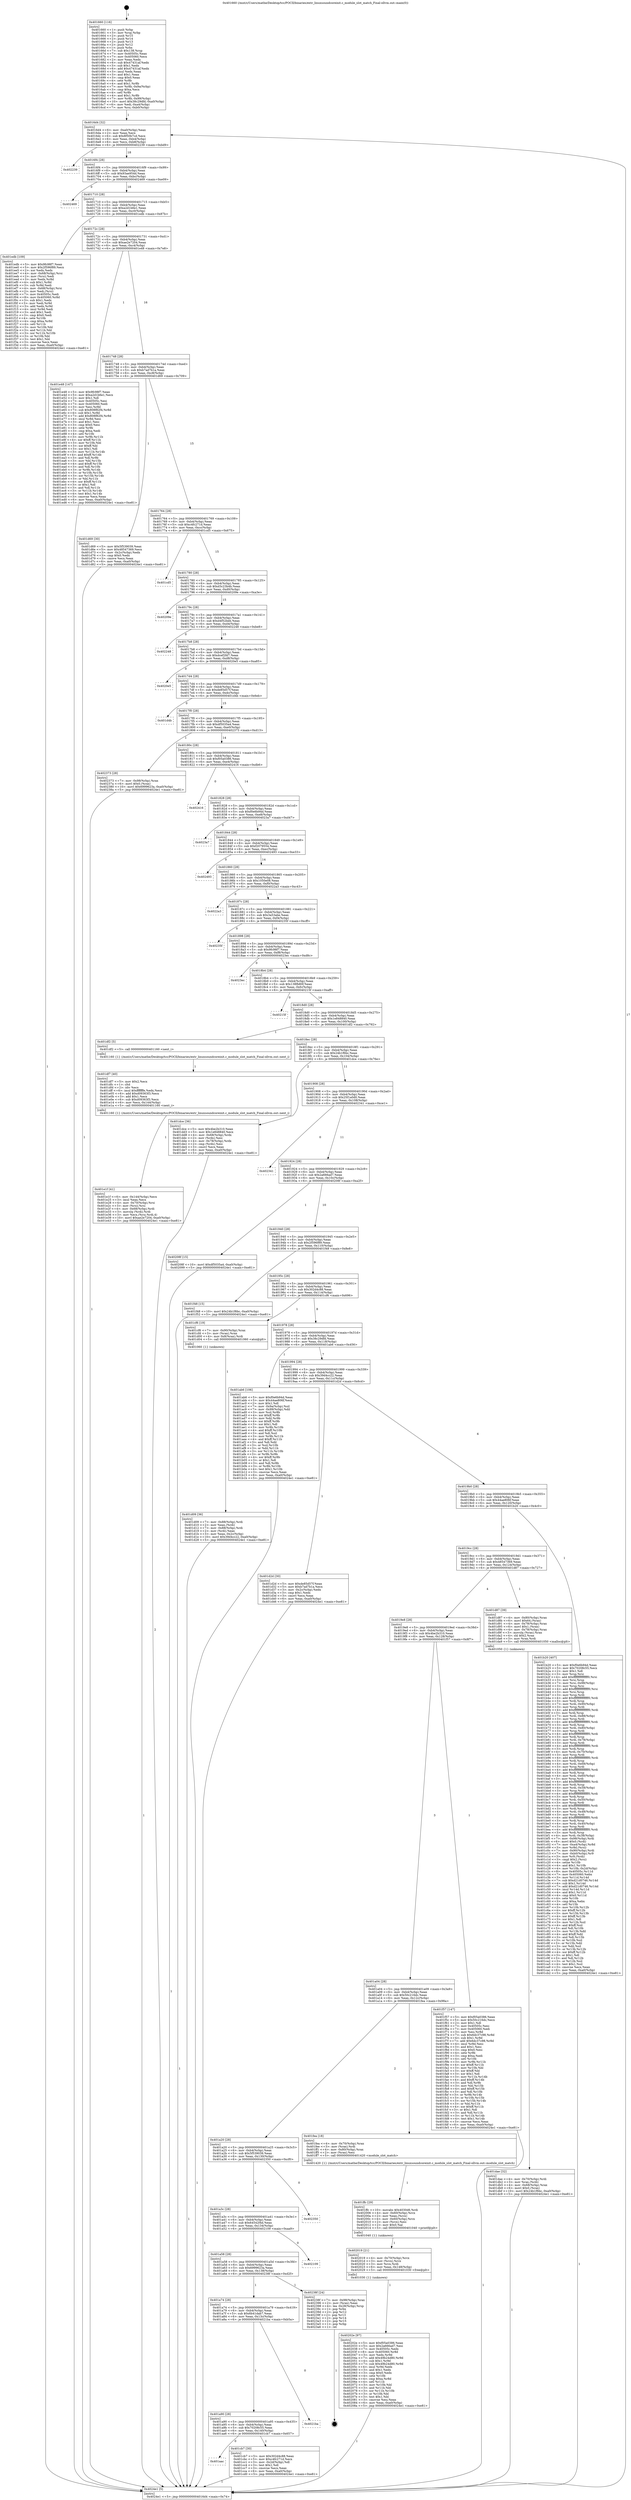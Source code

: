 digraph "0x401660" {
  label = "0x401660 (/mnt/c/Users/mathe/Desktop/tcc/POCII/binaries/extr_linuxsoundcoreinit.c_module_slot_match_Final-ollvm.out::main(0))"
  labelloc = "t"
  node[shape=record]

  Entry [label="",width=0.3,height=0.3,shape=circle,fillcolor=black,style=filled]
  "0x4016d4" [label="{
     0x4016d4 [32]\l
     | [instrs]\l
     &nbsp;&nbsp;0x4016d4 \<+6\>: mov -0xa0(%rbp),%eax\l
     &nbsp;&nbsp;0x4016da \<+2\>: mov %eax,%ecx\l
     &nbsp;&nbsp;0x4016dc \<+6\>: sub $0x8f50b7cd,%ecx\l
     &nbsp;&nbsp;0x4016e2 \<+6\>: mov %eax,-0xb4(%rbp)\l
     &nbsp;&nbsp;0x4016e8 \<+6\>: mov %ecx,-0xb8(%rbp)\l
     &nbsp;&nbsp;0x4016ee \<+6\>: je 0000000000402239 \<main+0xbd9\>\l
  }"]
  "0x402239" [label="{
     0x402239\l
  }", style=dashed]
  "0x4016f4" [label="{
     0x4016f4 [28]\l
     | [instrs]\l
     &nbsp;&nbsp;0x4016f4 \<+5\>: jmp 00000000004016f9 \<main+0x99\>\l
     &nbsp;&nbsp;0x4016f9 \<+6\>: mov -0xb4(%rbp),%eax\l
     &nbsp;&nbsp;0x4016ff \<+5\>: sub $0x93ae954d,%eax\l
     &nbsp;&nbsp;0x401704 \<+6\>: mov %eax,-0xbc(%rbp)\l
     &nbsp;&nbsp;0x40170a \<+6\>: je 0000000000402469 \<main+0xe09\>\l
  }"]
  Exit [label="",width=0.3,height=0.3,shape=circle,fillcolor=black,style=filled,peripheries=2]
  "0x402469" [label="{
     0x402469\l
  }", style=dashed]
  "0x401710" [label="{
     0x401710 [28]\l
     | [instrs]\l
     &nbsp;&nbsp;0x401710 \<+5\>: jmp 0000000000401715 \<main+0xb5\>\l
     &nbsp;&nbsp;0x401715 \<+6\>: mov -0xb4(%rbp),%eax\l
     &nbsp;&nbsp;0x40171b \<+5\>: sub $0xa2d1b6e1,%eax\l
     &nbsp;&nbsp;0x401720 \<+6\>: mov %eax,-0xc0(%rbp)\l
     &nbsp;&nbsp;0x401726 \<+6\>: je 0000000000401edb \<main+0x87b\>\l
  }"]
  "0x40202e" [label="{
     0x40202e [97]\l
     | [instrs]\l
     &nbsp;&nbsp;0x40202e \<+5\>: mov $0xf05a0386,%eax\l
     &nbsp;&nbsp;0x402033 \<+5\>: mov $0x2a666ad7,%esi\l
     &nbsp;&nbsp;0x402038 \<+7\>: mov 0x40505c,%edx\l
     &nbsp;&nbsp;0x40203f \<+8\>: mov 0x405060,%r8d\l
     &nbsp;&nbsp;0x402047 \<+3\>: mov %edx,%r9d\l
     &nbsp;&nbsp;0x40204a \<+7\>: add $0x49b24d80,%r9d\l
     &nbsp;&nbsp;0x402051 \<+4\>: sub $0x1,%r9d\l
     &nbsp;&nbsp;0x402055 \<+7\>: sub $0x49b24d80,%r9d\l
     &nbsp;&nbsp;0x40205c \<+4\>: imul %r9d,%edx\l
     &nbsp;&nbsp;0x402060 \<+3\>: and $0x1,%edx\l
     &nbsp;&nbsp;0x402063 \<+3\>: cmp $0x0,%edx\l
     &nbsp;&nbsp;0x402066 \<+4\>: sete %r10b\l
     &nbsp;&nbsp;0x40206a \<+4\>: cmp $0xa,%r8d\l
     &nbsp;&nbsp;0x40206e \<+4\>: setl %r11b\l
     &nbsp;&nbsp;0x402072 \<+3\>: mov %r10b,%bl\l
     &nbsp;&nbsp;0x402075 \<+3\>: and %r11b,%bl\l
     &nbsp;&nbsp;0x402078 \<+3\>: xor %r11b,%r10b\l
     &nbsp;&nbsp;0x40207b \<+3\>: or %r10b,%bl\l
     &nbsp;&nbsp;0x40207e \<+3\>: test $0x1,%bl\l
     &nbsp;&nbsp;0x402081 \<+3\>: cmovne %esi,%eax\l
     &nbsp;&nbsp;0x402084 \<+6\>: mov %eax,-0xa0(%rbp)\l
     &nbsp;&nbsp;0x40208a \<+5\>: jmp 00000000004024e1 \<main+0xe81\>\l
  }"]
  "0x401edb" [label="{
     0x401edb [109]\l
     | [instrs]\l
     &nbsp;&nbsp;0x401edb \<+5\>: mov $0x9fc98f7,%eax\l
     &nbsp;&nbsp;0x401ee0 \<+5\>: mov $0x2f596f89,%ecx\l
     &nbsp;&nbsp;0x401ee5 \<+2\>: xor %edx,%edx\l
     &nbsp;&nbsp;0x401ee7 \<+4\>: mov -0x68(%rbp),%rsi\l
     &nbsp;&nbsp;0x401eeb \<+2\>: mov (%rsi),%edi\l
     &nbsp;&nbsp;0x401eed \<+3\>: mov %edx,%r8d\l
     &nbsp;&nbsp;0x401ef0 \<+4\>: sub $0x1,%r8d\l
     &nbsp;&nbsp;0x401ef4 \<+3\>: sub %r8d,%edi\l
     &nbsp;&nbsp;0x401ef7 \<+4\>: mov -0x68(%rbp),%rsi\l
     &nbsp;&nbsp;0x401efb \<+2\>: mov %edi,(%rsi)\l
     &nbsp;&nbsp;0x401efd \<+7\>: mov 0x40505c,%edi\l
     &nbsp;&nbsp;0x401f04 \<+8\>: mov 0x405060,%r8d\l
     &nbsp;&nbsp;0x401f0c \<+3\>: sub $0x1,%edx\l
     &nbsp;&nbsp;0x401f0f \<+3\>: mov %edi,%r9d\l
     &nbsp;&nbsp;0x401f12 \<+3\>: add %edx,%r9d\l
     &nbsp;&nbsp;0x401f15 \<+4\>: imul %r9d,%edi\l
     &nbsp;&nbsp;0x401f19 \<+3\>: and $0x1,%edi\l
     &nbsp;&nbsp;0x401f1c \<+3\>: cmp $0x0,%edi\l
     &nbsp;&nbsp;0x401f1f \<+4\>: sete %r10b\l
     &nbsp;&nbsp;0x401f23 \<+4\>: cmp $0xa,%r8d\l
     &nbsp;&nbsp;0x401f27 \<+4\>: setl %r11b\l
     &nbsp;&nbsp;0x401f2b \<+3\>: mov %r10b,%bl\l
     &nbsp;&nbsp;0x401f2e \<+3\>: and %r11b,%bl\l
     &nbsp;&nbsp;0x401f31 \<+3\>: xor %r11b,%r10b\l
     &nbsp;&nbsp;0x401f34 \<+3\>: or %r10b,%bl\l
     &nbsp;&nbsp;0x401f37 \<+3\>: test $0x1,%bl\l
     &nbsp;&nbsp;0x401f3a \<+3\>: cmovne %ecx,%eax\l
     &nbsp;&nbsp;0x401f3d \<+6\>: mov %eax,-0xa0(%rbp)\l
     &nbsp;&nbsp;0x401f43 \<+5\>: jmp 00000000004024e1 \<main+0xe81\>\l
  }"]
  "0x40172c" [label="{
     0x40172c [28]\l
     | [instrs]\l
     &nbsp;&nbsp;0x40172c \<+5\>: jmp 0000000000401731 \<main+0xd1\>\l
     &nbsp;&nbsp;0x401731 \<+6\>: mov -0xb4(%rbp),%eax\l
     &nbsp;&nbsp;0x401737 \<+5\>: sub $0xae2e7204,%eax\l
     &nbsp;&nbsp;0x40173c \<+6\>: mov %eax,-0xc4(%rbp)\l
     &nbsp;&nbsp;0x401742 \<+6\>: je 0000000000401e48 \<main+0x7e8\>\l
  }"]
  "0x402019" [label="{
     0x402019 [21]\l
     | [instrs]\l
     &nbsp;&nbsp;0x402019 \<+4\>: mov -0x70(%rbp),%rcx\l
     &nbsp;&nbsp;0x40201d \<+3\>: mov (%rcx),%rcx\l
     &nbsp;&nbsp;0x402020 \<+3\>: mov %rcx,%rdi\l
     &nbsp;&nbsp;0x402023 \<+6\>: mov %eax,-0x148(%rbp)\l
     &nbsp;&nbsp;0x402029 \<+5\>: call 0000000000401030 \<free@plt\>\l
     | [calls]\l
     &nbsp;&nbsp;0x401030 \{1\} (unknown)\l
  }"]
  "0x401e48" [label="{
     0x401e48 [147]\l
     | [instrs]\l
     &nbsp;&nbsp;0x401e48 \<+5\>: mov $0x9fc98f7,%eax\l
     &nbsp;&nbsp;0x401e4d \<+5\>: mov $0xa2d1b6e1,%ecx\l
     &nbsp;&nbsp;0x401e52 \<+2\>: mov $0x1,%dl\l
     &nbsp;&nbsp;0x401e54 \<+7\>: mov 0x40505c,%esi\l
     &nbsp;&nbsp;0x401e5b \<+7\>: mov 0x405060,%edi\l
     &nbsp;&nbsp;0x401e62 \<+3\>: mov %esi,%r8d\l
     &nbsp;&nbsp;0x401e65 \<+7\>: sub $0x808f82f4,%r8d\l
     &nbsp;&nbsp;0x401e6c \<+4\>: sub $0x1,%r8d\l
     &nbsp;&nbsp;0x401e70 \<+7\>: add $0x808f82f4,%r8d\l
     &nbsp;&nbsp;0x401e77 \<+4\>: imul %r8d,%esi\l
     &nbsp;&nbsp;0x401e7b \<+3\>: and $0x1,%esi\l
     &nbsp;&nbsp;0x401e7e \<+3\>: cmp $0x0,%esi\l
     &nbsp;&nbsp;0x401e81 \<+4\>: sete %r9b\l
     &nbsp;&nbsp;0x401e85 \<+3\>: cmp $0xa,%edi\l
     &nbsp;&nbsp;0x401e88 \<+4\>: setl %r10b\l
     &nbsp;&nbsp;0x401e8c \<+3\>: mov %r9b,%r11b\l
     &nbsp;&nbsp;0x401e8f \<+4\>: xor $0xff,%r11b\l
     &nbsp;&nbsp;0x401e93 \<+3\>: mov %r10b,%bl\l
     &nbsp;&nbsp;0x401e96 \<+3\>: xor $0xff,%bl\l
     &nbsp;&nbsp;0x401e99 \<+3\>: xor $0x1,%dl\l
     &nbsp;&nbsp;0x401e9c \<+3\>: mov %r11b,%r14b\l
     &nbsp;&nbsp;0x401e9f \<+4\>: and $0xff,%r14b\l
     &nbsp;&nbsp;0x401ea3 \<+3\>: and %dl,%r9b\l
     &nbsp;&nbsp;0x401ea6 \<+3\>: mov %bl,%r15b\l
     &nbsp;&nbsp;0x401ea9 \<+4\>: and $0xff,%r15b\l
     &nbsp;&nbsp;0x401ead \<+3\>: and %dl,%r10b\l
     &nbsp;&nbsp;0x401eb0 \<+3\>: or %r9b,%r14b\l
     &nbsp;&nbsp;0x401eb3 \<+3\>: or %r10b,%r15b\l
     &nbsp;&nbsp;0x401eb6 \<+3\>: xor %r15b,%r14b\l
     &nbsp;&nbsp;0x401eb9 \<+3\>: or %bl,%r11b\l
     &nbsp;&nbsp;0x401ebc \<+4\>: xor $0xff,%r11b\l
     &nbsp;&nbsp;0x401ec0 \<+3\>: or $0x1,%dl\l
     &nbsp;&nbsp;0x401ec3 \<+3\>: and %dl,%r11b\l
     &nbsp;&nbsp;0x401ec6 \<+3\>: or %r11b,%r14b\l
     &nbsp;&nbsp;0x401ec9 \<+4\>: test $0x1,%r14b\l
     &nbsp;&nbsp;0x401ecd \<+3\>: cmovne %ecx,%eax\l
     &nbsp;&nbsp;0x401ed0 \<+6\>: mov %eax,-0xa0(%rbp)\l
     &nbsp;&nbsp;0x401ed6 \<+5\>: jmp 00000000004024e1 \<main+0xe81\>\l
  }"]
  "0x401748" [label="{
     0x401748 [28]\l
     | [instrs]\l
     &nbsp;&nbsp;0x401748 \<+5\>: jmp 000000000040174d \<main+0xed\>\l
     &nbsp;&nbsp;0x40174d \<+6\>: mov -0xb4(%rbp),%eax\l
     &nbsp;&nbsp;0x401753 \<+5\>: sub $0xb7ad7b1a,%eax\l
     &nbsp;&nbsp;0x401758 \<+6\>: mov %eax,-0xc8(%rbp)\l
     &nbsp;&nbsp;0x40175e \<+6\>: je 0000000000401d69 \<main+0x709\>\l
  }"]
  "0x401ffc" [label="{
     0x401ffc [29]\l
     | [instrs]\l
     &nbsp;&nbsp;0x401ffc \<+10\>: movabs $0x4030d6,%rdi\l
     &nbsp;&nbsp;0x402006 \<+4\>: mov -0x60(%rbp),%rcx\l
     &nbsp;&nbsp;0x40200a \<+2\>: mov %eax,(%rcx)\l
     &nbsp;&nbsp;0x40200c \<+4\>: mov -0x60(%rbp),%rcx\l
     &nbsp;&nbsp;0x402010 \<+2\>: mov (%rcx),%esi\l
     &nbsp;&nbsp;0x402012 \<+2\>: mov $0x0,%al\l
     &nbsp;&nbsp;0x402014 \<+5\>: call 0000000000401040 \<printf@plt\>\l
     | [calls]\l
     &nbsp;&nbsp;0x401040 \{1\} (unknown)\l
  }"]
  "0x401d69" [label="{
     0x401d69 [30]\l
     | [instrs]\l
     &nbsp;&nbsp;0x401d69 \<+5\>: mov $0x5f539039,%eax\l
     &nbsp;&nbsp;0x401d6e \<+5\>: mov $0x48547369,%ecx\l
     &nbsp;&nbsp;0x401d73 \<+3\>: mov -0x2c(%rbp),%edx\l
     &nbsp;&nbsp;0x401d76 \<+3\>: cmp $0x0,%edx\l
     &nbsp;&nbsp;0x401d79 \<+3\>: cmove %ecx,%eax\l
     &nbsp;&nbsp;0x401d7c \<+6\>: mov %eax,-0xa0(%rbp)\l
     &nbsp;&nbsp;0x401d82 \<+5\>: jmp 00000000004024e1 \<main+0xe81\>\l
  }"]
  "0x401764" [label="{
     0x401764 [28]\l
     | [instrs]\l
     &nbsp;&nbsp;0x401764 \<+5\>: jmp 0000000000401769 \<main+0x109\>\l
     &nbsp;&nbsp;0x401769 \<+6\>: mov -0xb4(%rbp),%eax\l
     &nbsp;&nbsp;0x40176f \<+5\>: sub $0xc4fc271d,%eax\l
     &nbsp;&nbsp;0x401774 \<+6\>: mov %eax,-0xcc(%rbp)\l
     &nbsp;&nbsp;0x40177a \<+6\>: je 0000000000401cd5 \<main+0x675\>\l
  }"]
  "0x401e1f" [label="{
     0x401e1f [41]\l
     | [instrs]\l
     &nbsp;&nbsp;0x401e1f \<+6\>: mov -0x144(%rbp),%ecx\l
     &nbsp;&nbsp;0x401e25 \<+3\>: imul %eax,%ecx\l
     &nbsp;&nbsp;0x401e28 \<+4\>: mov -0x70(%rbp),%rsi\l
     &nbsp;&nbsp;0x401e2c \<+3\>: mov (%rsi),%rsi\l
     &nbsp;&nbsp;0x401e2f \<+4\>: mov -0x68(%rbp),%rdi\l
     &nbsp;&nbsp;0x401e33 \<+3\>: movslq (%rdi),%rdi\l
     &nbsp;&nbsp;0x401e36 \<+3\>: mov %ecx,(%rsi,%rdi,4)\l
     &nbsp;&nbsp;0x401e39 \<+10\>: movl $0xae2e7204,-0xa0(%rbp)\l
     &nbsp;&nbsp;0x401e43 \<+5\>: jmp 00000000004024e1 \<main+0xe81\>\l
  }"]
  "0x401cd5" [label="{
     0x401cd5\l
  }", style=dashed]
  "0x401780" [label="{
     0x401780 [28]\l
     | [instrs]\l
     &nbsp;&nbsp;0x401780 \<+5\>: jmp 0000000000401785 \<main+0x125\>\l
     &nbsp;&nbsp;0x401785 \<+6\>: mov -0xb4(%rbp),%eax\l
     &nbsp;&nbsp;0x40178b \<+5\>: sub $0xd3c23b4b,%eax\l
     &nbsp;&nbsp;0x401790 \<+6\>: mov %eax,-0xd0(%rbp)\l
     &nbsp;&nbsp;0x401796 \<+6\>: je 000000000040209e \<main+0xa3e\>\l
  }"]
  "0x401df7" [label="{
     0x401df7 [40]\l
     | [instrs]\l
     &nbsp;&nbsp;0x401df7 \<+5\>: mov $0x2,%ecx\l
     &nbsp;&nbsp;0x401dfc \<+1\>: cltd\l
     &nbsp;&nbsp;0x401dfd \<+2\>: idiv %ecx\l
     &nbsp;&nbsp;0x401dff \<+6\>: imul $0xfffffffe,%edx,%ecx\l
     &nbsp;&nbsp;0x401e05 \<+6\>: add $0xd09363f3,%ecx\l
     &nbsp;&nbsp;0x401e0b \<+3\>: add $0x1,%ecx\l
     &nbsp;&nbsp;0x401e0e \<+6\>: sub $0xd09363f3,%ecx\l
     &nbsp;&nbsp;0x401e14 \<+6\>: mov %ecx,-0x144(%rbp)\l
     &nbsp;&nbsp;0x401e1a \<+5\>: call 0000000000401160 \<next_i\>\l
     | [calls]\l
     &nbsp;&nbsp;0x401160 \{1\} (/mnt/c/Users/mathe/Desktop/tcc/POCII/binaries/extr_linuxsoundcoreinit.c_module_slot_match_Final-ollvm.out::next_i)\l
  }"]
  "0x40209e" [label="{
     0x40209e\l
  }", style=dashed]
  "0x40179c" [label="{
     0x40179c [28]\l
     | [instrs]\l
     &nbsp;&nbsp;0x40179c \<+5\>: jmp 00000000004017a1 \<main+0x141\>\l
     &nbsp;&nbsp;0x4017a1 \<+6\>: mov -0xb4(%rbp),%eax\l
     &nbsp;&nbsp;0x4017a7 \<+5\>: sub $0xd4f52beb,%eax\l
     &nbsp;&nbsp;0x4017ac \<+6\>: mov %eax,-0xd4(%rbp)\l
     &nbsp;&nbsp;0x4017b2 \<+6\>: je 0000000000402248 \<main+0xbe8\>\l
  }"]
  "0x401dae" [label="{
     0x401dae [32]\l
     | [instrs]\l
     &nbsp;&nbsp;0x401dae \<+4\>: mov -0x70(%rbp),%rdi\l
     &nbsp;&nbsp;0x401db2 \<+3\>: mov %rax,(%rdi)\l
     &nbsp;&nbsp;0x401db5 \<+4\>: mov -0x68(%rbp),%rax\l
     &nbsp;&nbsp;0x401db9 \<+6\>: movl $0x0,(%rax)\l
     &nbsp;&nbsp;0x401dbf \<+10\>: movl $0x24b1f6bc,-0xa0(%rbp)\l
     &nbsp;&nbsp;0x401dc9 \<+5\>: jmp 00000000004024e1 \<main+0xe81\>\l
  }"]
  "0x402248" [label="{
     0x402248\l
  }", style=dashed]
  "0x4017b8" [label="{
     0x4017b8 [28]\l
     | [instrs]\l
     &nbsp;&nbsp;0x4017b8 \<+5\>: jmp 00000000004017bd \<main+0x15d\>\l
     &nbsp;&nbsp;0x4017bd \<+6\>: mov -0xb4(%rbp),%eax\l
     &nbsp;&nbsp;0x4017c3 \<+5\>: sub $0xdcef2fd7,%eax\l
     &nbsp;&nbsp;0x4017c8 \<+6\>: mov %eax,-0xd8(%rbp)\l
     &nbsp;&nbsp;0x4017ce \<+6\>: je 00000000004020e5 \<main+0xa85\>\l
  }"]
  "0x401d09" [label="{
     0x401d09 [36]\l
     | [instrs]\l
     &nbsp;&nbsp;0x401d09 \<+7\>: mov -0x88(%rbp),%rdi\l
     &nbsp;&nbsp;0x401d10 \<+2\>: mov %eax,(%rdi)\l
     &nbsp;&nbsp;0x401d12 \<+7\>: mov -0x88(%rbp),%rdi\l
     &nbsp;&nbsp;0x401d19 \<+2\>: mov (%rdi),%eax\l
     &nbsp;&nbsp;0x401d1b \<+3\>: mov %eax,-0x2c(%rbp)\l
     &nbsp;&nbsp;0x401d1e \<+10\>: movl $0x39d4cc22,-0xa0(%rbp)\l
     &nbsp;&nbsp;0x401d28 \<+5\>: jmp 00000000004024e1 \<main+0xe81\>\l
  }"]
  "0x4020e5" [label="{
     0x4020e5\l
  }", style=dashed]
  "0x4017d4" [label="{
     0x4017d4 [28]\l
     | [instrs]\l
     &nbsp;&nbsp;0x4017d4 \<+5\>: jmp 00000000004017d9 \<main+0x179\>\l
     &nbsp;&nbsp;0x4017d9 \<+6\>: mov -0xb4(%rbp),%eax\l
     &nbsp;&nbsp;0x4017df \<+5\>: sub $0xde85d57f,%eax\l
     &nbsp;&nbsp;0x4017e4 \<+6\>: mov %eax,-0xdc(%rbp)\l
     &nbsp;&nbsp;0x4017ea \<+6\>: je 0000000000401d4b \<main+0x6eb\>\l
  }"]
  "0x401aac" [label="{
     0x401aac\l
  }", style=dashed]
  "0x401d4b" [label="{
     0x401d4b\l
  }", style=dashed]
  "0x4017f0" [label="{
     0x4017f0 [28]\l
     | [instrs]\l
     &nbsp;&nbsp;0x4017f0 \<+5\>: jmp 00000000004017f5 \<main+0x195\>\l
     &nbsp;&nbsp;0x4017f5 \<+6\>: mov -0xb4(%rbp),%eax\l
     &nbsp;&nbsp;0x4017fb \<+5\>: sub $0xdf5035a4,%eax\l
     &nbsp;&nbsp;0x401800 \<+6\>: mov %eax,-0xe0(%rbp)\l
     &nbsp;&nbsp;0x401806 \<+6\>: je 0000000000402373 \<main+0xd13\>\l
  }"]
  "0x401cb7" [label="{
     0x401cb7 [30]\l
     | [instrs]\l
     &nbsp;&nbsp;0x401cb7 \<+5\>: mov $0x302d4c88,%eax\l
     &nbsp;&nbsp;0x401cbc \<+5\>: mov $0xc4fc271d,%ecx\l
     &nbsp;&nbsp;0x401cc1 \<+3\>: mov -0x2d(%rbp),%dl\l
     &nbsp;&nbsp;0x401cc4 \<+3\>: test $0x1,%dl\l
     &nbsp;&nbsp;0x401cc7 \<+3\>: cmovne %ecx,%eax\l
     &nbsp;&nbsp;0x401cca \<+6\>: mov %eax,-0xa0(%rbp)\l
     &nbsp;&nbsp;0x401cd0 \<+5\>: jmp 00000000004024e1 \<main+0xe81\>\l
  }"]
  "0x402373" [label="{
     0x402373 [28]\l
     | [instrs]\l
     &nbsp;&nbsp;0x402373 \<+7\>: mov -0x98(%rbp),%rax\l
     &nbsp;&nbsp;0x40237a \<+6\>: movl $0x0,(%rax)\l
     &nbsp;&nbsp;0x402380 \<+10\>: movl $0x6999623a,-0xa0(%rbp)\l
     &nbsp;&nbsp;0x40238a \<+5\>: jmp 00000000004024e1 \<main+0xe81\>\l
  }"]
  "0x40180c" [label="{
     0x40180c [28]\l
     | [instrs]\l
     &nbsp;&nbsp;0x40180c \<+5\>: jmp 0000000000401811 \<main+0x1b1\>\l
     &nbsp;&nbsp;0x401811 \<+6\>: mov -0xb4(%rbp),%eax\l
     &nbsp;&nbsp;0x401817 \<+5\>: sub $0xf05a0386,%eax\l
     &nbsp;&nbsp;0x40181c \<+6\>: mov %eax,-0xe4(%rbp)\l
     &nbsp;&nbsp;0x401822 \<+6\>: je 0000000000402416 \<main+0xdb6\>\l
  }"]
  "0x401a90" [label="{
     0x401a90 [28]\l
     | [instrs]\l
     &nbsp;&nbsp;0x401a90 \<+5\>: jmp 0000000000401a95 \<main+0x435\>\l
     &nbsp;&nbsp;0x401a95 \<+6\>: mov -0xb4(%rbp),%eax\l
     &nbsp;&nbsp;0x401a9b \<+5\>: sub $0x70208c55,%eax\l
     &nbsp;&nbsp;0x401aa0 \<+6\>: mov %eax,-0x140(%rbp)\l
     &nbsp;&nbsp;0x401aa6 \<+6\>: je 0000000000401cb7 \<main+0x657\>\l
  }"]
  "0x402416" [label="{
     0x402416\l
  }", style=dashed]
  "0x401828" [label="{
     0x401828 [28]\l
     | [instrs]\l
     &nbsp;&nbsp;0x401828 \<+5\>: jmp 000000000040182d \<main+0x1cd\>\l
     &nbsp;&nbsp;0x40182d \<+6\>: mov -0xb4(%rbp),%eax\l
     &nbsp;&nbsp;0x401833 \<+5\>: sub $0xf0e6b94d,%eax\l
     &nbsp;&nbsp;0x401838 \<+6\>: mov %eax,-0xe8(%rbp)\l
     &nbsp;&nbsp;0x40183e \<+6\>: je 00000000004023a7 \<main+0xd47\>\l
  }"]
  "0x4021ba" [label="{
     0x4021ba\l
  }", style=dashed]
  "0x4023a7" [label="{
     0x4023a7\l
  }", style=dashed]
  "0x401844" [label="{
     0x401844 [28]\l
     | [instrs]\l
     &nbsp;&nbsp;0x401844 \<+5\>: jmp 0000000000401849 \<main+0x1e9\>\l
     &nbsp;&nbsp;0x401849 \<+6\>: mov -0xb4(%rbp),%eax\l
     &nbsp;&nbsp;0x40184f \<+5\>: sub $0xf2079554,%eax\l
     &nbsp;&nbsp;0x401854 \<+6\>: mov %eax,-0xec(%rbp)\l
     &nbsp;&nbsp;0x40185a \<+6\>: je 0000000000402493 \<main+0xe33\>\l
  }"]
  "0x401a74" [label="{
     0x401a74 [28]\l
     | [instrs]\l
     &nbsp;&nbsp;0x401a74 \<+5\>: jmp 0000000000401a79 \<main+0x419\>\l
     &nbsp;&nbsp;0x401a79 \<+6\>: mov -0xb4(%rbp),%eax\l
     &nbsp;&nbsp;0x401a7f \<+5\>: sub $0x6b41dab7,%eax\l
     &nbsp;&nbsp;0x401a84 \<+6\>: mov %eax,-0x13c(%rbp)\l
     &nbsp;&nbsp;0x401a8a \<+6\>: je 00000000004021ba \<main+0xb5a\>\l
  }"]
  "0x402493" [label="{
     0x402493\l
  }", style=dashed]
  "0x401860" [label="{
     0x401860 [28]\l
     | [instrs]\l
     &nbsp;&nbsp;0x401860 \<+5\>: jmp 0000000000401865 \<main+0x205\>\l
     &nbsp;&nbsp;0x401865 \<+6\>: mov -0xb4(%rbp),%eax\l
     &nbsp;&nbsp;0x40186b \<+5\>: sub $0x1050e08,%eax\l
     &nbsp;&nbsp;0x401870 \<+6\>: mov %eax,-0xf0(%rbp)\l
     &nbsp;&nbsp;0x401876 \<+6\>: je 00000000004022a3 \<main+0xc43\>\l
  }"]
  "0x40238f" [label="{
     0x40238f [24]\l
     | [instrs]\l
     &nbsp;&nbsp;0x40238f \<+7\>: mov -0x98(%rbp),%rax\l
     &nbsp;&nbsp;0x402396 \<+2\>: mov (%rax),%eax\l
     &nbsp;&nbsp;0x402398 \<+4\>: lea -0x28(%rbp),%rsp\l
     &nbsp;&nbsp;0x40239c \<+1\>: pop %rbx\l
     &nbsp;&nbsp;0x40239d \<+2\>: pop %r12\l
     &nbsp;&nbsp;0x40239f \<+2\>: pop %r13\l
     &nbsp;&nbsp;0x4023a1 \<+2\>: pop %r14\l
     &nbsp;&nbsp;0x4023a3 \<+2\>: pop %r15\l
     &nbsp;&nbsp;0x4023a5 \<+1\>: pop %rbp\l
     &nbsp;&nbsp;0x4023a6 \<+1\>: ret\l
  }"]
  "0x4022a3" [label="{
     0x4022a3\l
  }", style=dashed]
  "0x40187c" [label="{
     0x40187c [28]\l
     | [instrs]\l
     &nbsp;&nbsp;0x40187c \<+5\>: jmp 0000000000401881 \<main+0x221\>\l
     &nbsp;&nbsp;0x401881 \<+6\>: mov -0xb4(%rbp),%eax\l
     &nbsp;&nbsp;0x401887 \<+5\>: sub $0x3a53abe,%eax\l
     &nbsp;&nbsp;0x40188c \<+6\>: mov %eax,-0xf4(%rbp)\l
     &nbsp;&nbsp;0x401892 \<+6\>: je 000000000040235f \<main+0xcff\>\l
  }"]
  "0x401a58" [label="{
     0x401a58 [28]\l
     | [instrs]\l
     &nbsp;&nbsp;0x401a58 \<+5\>: jmp 0000000000401a5d \<main+0x3fd\>\l
     &nbsp;&nbsp;0x401a5d \<+6\>: mov -0xb4(%rbp),%eax\l
     &nbsp;&nbsp;0x401a63 \<+5\>: sub $0x6999623a,%eax\l
     &nbsp;&nbsp;0x401a68 \<+6\>: mov %eax,-0x138(%rbp)\l
     &nbsp;&nbsp;0x401a6e \<+6\>: je 000000000040238f \<main+0xd2f\>\l
  }"]
  "0x40235f" [label="{
     0x40235f\l
  }", style=dashed]
  "0x401898" [label="{
     0x401898 [28]\l
     | [instrs]\l
     &nbsp;&nbsp;0x401898 \<+5\>: jmp 000000000040189d \<main+0x23d\>\l
     &nbsp;&nbsp;0x40189d \<+6\>: mov -0xb4(%rbp),%eax\l
     &nbsp;&nbsp;0x4018a3 \<+5\>: sub $0x9fc98f7,%eax\l
     &nbsp;&nbsp;0x4018a8 \<+6\>: mov %eax,-0xf8(%rbp)\l
     &nbsp;&nbsp;0x4018ae \<+6\>: je 00000000004023ec \<main+0xd8c\>\l
  }"]
  "0x402109" [label="{
     0x402109\l
  }", style=dashed]
  "0x4023ec" [label="{
     0x4023ec\l
  }", style=dashed]
  "0x4018b4" [label="{
     0x4018b4 [28]\l
     | [instrs]\l
     &nbsp;&nbsp;0x4018b4 \<+5\>: jmp 00000000004018b9 \<main+0x259\>\l
     &nbsp;&nbsp;0x4018b9 \<+6\>: mov -0xb4(%rbp),%eax\l
     &nbsp;&nbsp;0x4018bf \<+5\>: sub $0x138fb80f,%eax\l
     &nbsp;&nbsp;0x4018c4 \<+6\>: mov %eax,-0xfc(%rbp)\l
     &nbsp;&nbsp;0x4018ca \<+6\>: je 000000000040215f \<main+0xaff\>\l
  }"]
  "0x401a3c" [label="{
     0x401a3c [28]\l
     | [instrs]\l
     &nbsp;&nbsp;0x401a3c \<+5\>: jmp 0000000000401a41 \<main+0x3e1\>\l
     &nbsp;&nbsp;0x401a41 \<+6\>: mov -0xb4(%rbp),%eax\l
     &nbsp;&nbsp;0x401a47 \<+5\>: sub $0x64542f4d,%eax\l
     &nbsp;&nbsp;0x401a4c \<+6\>: mov %eax,-0x134(%rbp)\l
     &nbsp;&nbsp;0x401a52 \<+6\>: je 0000000000402109 \<main+0xaa9\>\l
  }"]
  "0x40215f" [label="{
     0x40215f\l
  }", style=dashed]
  "0x4018d0" [label="{
     0x4018d0 [28]\l
     | [instrs]\l
     &nbsp;&nbsp;0x4018d0 \<+5\>: jmp 00000000004018d5 \<main+0x275\>\l
     &nbsp;&nbsp;0x4018d5 \<+6\>: mov -0xb4(%rbp),%eax\l
     &nbsp;&nbsp;0x4018db \<+5\>: sub $0x1e848840,%eax\l
     &nbsp;&nbsp;0x4018e0 \<+6\>: mov %eax,-0x100(%rbp)\l
     &nbsp;&nbsp;0x4018e6 \<+6\>: je 0000000000401df2 \<main+0x792\>\l
  }"]
  "0x402350" [label="{
     0x402350\l
  }", style=dashed]
  "0x401df2" [label="{
     0x401df2 [5]\l
     | [instrs]\l
     &nbsp;&nbsp;0x401df2 \<+5\>: call 0000000000401160 \<next_i\>\l
     | [calls]\l
     &nbsp;&nbsp;0x401160 \{1\} (/mnt/c/Users/mathe/Desktop/tcc/POCII/binaries/extr_linuxsoundcoreinit.c_module_slot_match_Final-ollvm.out::next_i)\l
  }"]
  "0x4018ec" [label="{
     0x4018ec [28]\l
     | [instrs]\l
     &nbsp;&nbsp;0x4018ec \<+5\>: jmp 00000000004018f1 \<main+0x291\>\l
     &nbsp;&nbsp;0x4018f1 \<+6\>: mov -0xb4(%rbp),%eax\l
     &nbsp;&nbsp;0x4018f7 \<+5\>: sub $0x24b1f6bc,%eax\l
     &nbsp;&nbsp;0x4018fc \<+6\>: mov %eax,-0x104(%rbp)\l
     &nbsp;&nbsp;0x401902 \<+6\>: je 0000000000401dce \<main+0x76e\>\l
  }"]
  "0x401a20" [label="{
     0x401a20 [28]\l
     | [instrs]\l
     &nbsp;&nbsp;0x401a20 \<+5\>: jmp 0000000000401a25 \<main+0x3c5\>\l
     &nbsp;&nbsp;0x401a25 \<+6\>: mov -0xb4(%rbp),%eax\l
     &nbsp;&nbsp;0x401a2b \<+5\>: sub $0x5f539039,%eax\l
     &nbsp;&nbsp;0x401a30 \<+6\>: mov %eax,-0x130(%rbp)\l
     &nbsp;&nbsp;0x401a36 \<+6\>: je 0000000000402350 \<main+0xcf0\>\l
  }"]
  "0x401dce" [label="{
     0x401dce [36]\l
     | [instrs]\l
     &nbsp;&nbsp;0x401dce \<+5\>: mov $0x4be2b310,%eax\l
     &nbsp;&nbsp;0x401dd3 \<+5\>: mov $0x1e848840,%ecx\l
     &nbsp;&nbsp;0x401dd8 \<+4\>: mov -0x68(%rbp),%rdx\l
     &nbsp;&nbsp;0x401ddc \<+2\>: mov (%rdx),%esi\l
     &nbsp;&nbsp;0x401dde \<+4\>: mov -0x78(%rbp),%rdx\l
     &nbsp;&nbsp;0x401de2 \<+2\>: cmp (%rdx),%esi\l
     &nbsp;&nbsp;0x401de4 \<+3\>: cmovl %ecx,%eax\l
     &nbsp;&nbsp;0x401de7 \<+6\>: mov %eax,-0xa0(%rbp)\l
     &nbsp;&nbsp;0x401ded \<+5\>: jmp 00000000004024e1 \<main+0xe81\>\l
  }"]
  "0x401908" [label="{
     0x401908 [28]\l
     | [instrs]\l
     &nbsp;&nbsp;0x401908 \<+5\>: jmp 000000000040190d \<main+0x2ad\>\l
     &nbsp;&nbsp;0x40190d \<+6\>: mov -0xb4(%rbp),%eax\l
     &nbsp;&nbsp;0x401913 \<+5\>: sub $0x25f1a0d0,%eax\l
     &nbsp;&nbsp;0x401918 \<+6\>: mov %eax,-0x108(%rbp)\l
     &nbsp;&nbsp;0x40191e \<+6\>: je 0000000000402341 \<main+0xce1\>\l
  }"]
  "0x401fea" [label="{
     0x401fea [18]\l
     | [instrs]\l
     &nbsp;&nbsp;0x401fea \<+4\>: mov -0x70(%rbp),%rax\l
     &nbsp;&nbsp;0x401fee \<+3\>: mov (%rax),%rdi\l
     &nbsp;&nbsp;0x401ff1 \<+4\>: mov -0x80(%rbp),%rax\l
     &nbsp;&nbsp;0x401ff5 \<+2\>: mov (%rax),%esi\l
     &nbsp;&nbsp;0x401ff7 \<+5\>: call 0000000000401420 \<module_slot_match\>\l
     | [calls]\l
     &nbsp;&nbsp;0x401420 \{1\} (/mnt/c/Users/mathe/Desktop/tcc/POCII/binaries/extr_linuxsoundcoreinit.c_module_slot_match_Final-ollvm.out::module_slot_match)\l
  }"]
  "0x402341" [label="{
     0x402341\l
  }", style=dashed]
  "0x401924" [label="{
     0x401924 [28]\l
     | [instrs]\l
     &nbsp;&nbsp;0x401924 \<+5\>: jmp 0000000000401929 \<main+0x2c9\>\l
     &nbsp;&nbsp;0x401929 \<+6\>: mov -0xb4(%rbp),%eax\l
     &nbsp;&nbsp;0x40192f \<+5\>: sub $0x2a666ad7,%eax\l
     &nbsp;&nbsp;0x401934 \<+6\>: mov %eax,-0x10c(%rbp)\l
     &nbsp;&nbsp;0x40193a \<+6\>: je 000000000040208f \<main+0xa2f\>\l
  }"]
  "0x401a04" [label="{
     0x401a04 [28]\l
     | [instrs]\l
     &nbsp;&nbsp;0x401a04 \<+5\>: jmp 0000000000401a09 \<main+0x3a9\>\l
     &nbsp;&nbsp;0x401a09 \<+6\>: mov -0xb4(%rbp),%eax\l
     &nbsp;&nbsp;0x401a0f \<+5\>: sub $0x50c216dc,%eax\l
     &nbsp;&nbsp;0x401a14 \<+6\>: mov %eax,-0x12c(%rbp)\l
     &nbsp;&nbsp;0x401a1a \<+6\>: je 0000000000401fea \<main+0x98a\>\l
  }"]
  "0x40208f" [label="{
     0x40208f [15]\l
     | [instrs]\l
     &nbsp;&nbsp;0x40208f \<+10\>: movl $0xdf5035a4,-0xa0(%rbp)\l
     &nbsp;&nbsp;0x402099 \<+5\>: jmp 00000000004024e1 \<main+0xe81\>\l
  }"]
  "0x401940" [label="{
     0x401940 [28]\l
     | [instrs]\l
     &nbsp;&nbsp;0x401940 \<+5\>: jmp 0000000000401945 \<main+0x2e5\>\l
     &nbsp;&nbsp;0x401945 \<+6\>: mov -0xb4(%rbp),%eax\l
     &nbsp;&nbsp;0x40194b \<+5\>: sub $0x2f596f89,%eax\l
     &nbsp;&nbsp;0x401950 \<+6\>: mov %eax,-0x110(%rbp)\l
     &nbsp;&nbsp;0x401956 \<+6\>: je 0000000000401f48 \<main+0x8e8\>\l
  }"]
  "0x401f57" [label="{
     0x401f57 [147]\l
     | [instrs]\l
     &nbsp;&nbsp;0x401f57 \<+5\>: mov $0xf05a0386,%eax\l
     &nbsp;&nbsp;0x401f5c \<+5\>: mov $0x50c216dc,%ecx\l
     &nbsp;&nbsp;0x401f61 \<+2\>: mov $0x1,%dl\l
     &nbsp;&nbsp;0x401f63 \<+7\>: mov 0x40505c,%esi\l
     &nbsp;&nbsp;0x401f6a \<+7\>: mov 0x405060,%edi\l
     &nbsp;&nbsp;0x401f71 \<+3\>: mov %esi,%r8d\l
     &nbsp;&nbsp;0x401f74 \<+7\>: sub $0x6dc37c98,%r8d\l
     &nbsp;&nbsp;0x401f7b \<+4\>: sub $0x1,%r8d\l
     &nbsp;&nbsp;0x401f7f \<+7\>: add $0x6dc37c98,%r8d\l
     &nbsp;&nbsp;0x401f86 \<+4\>: imul %r8d,%esi\l
     &nbsp;&nbsp;0x401f8a \<+3\>: and $0x1,%esi\l
     &nbsp;&nbsp;0x401f8d \<+3\>: cmp $0x0,%esi\l
     &nbsp;&nbsp;0x401f90 \<+4\>: sete %r9b\l
     &nbsp;&nbsp;0x401f94 \<+3\>: cmp $0xa,%edi\l
     &nbsp;&nbsp;0x401f97 \<+4\>: setl %r10b\l
     &nbsp;&nbsp;0x401f9b \<+3\>: mov %r9b,%r11b\l
     &nbsp;&nbsp;0x401f9e \<+4\>: xor $0xff,%r11b\l
     &nbsp;&nbsp;0x401fa2 \<+3\>: mov %r10b,%bl\l
     &nbsp;&nbsp;0x401fa5 \<+3\>: xor $0xff,%bl\l
     &nbsp;&nbsp;0x401fa8 \<+3\>: xor $0x1,%dl\l
     &nbsp;&nbsp;0x401fab \<+3\>: mov %r11b,%r14b\l
     &nbsp;&nbsp;0x401fae \<+4\>: and $0xff,%r14b\l
     &nbsp;&nbsp;0x401fb2 \<+3\>: and %dl,%r9b\l
     &nbsp;&nbsp;0x401fb5 \<+3\>: mov %bl,%r15b\l
     &nbsp;&nbsp;0x401fb8 \<+4\>: and $0xff,%r15b\l
     &nbsp;&nbsp;0x401fbc \<+3\>: and %dl,%r10b\l
     &nbsp;&nbsp;0x401fbf \<+3\>: or %r9b,%r14b\l
     &nbsp;&nbsp;0x401fc2 \<+3\>: or %r10b,%r15b\l
     &nbsp;&nbsp;0x401fc5 \<+3\>: xor %r15b,%r14b\l
     &nbsp;&nbsp;0x401fc8 \<+3\>: or %bl,%r11b\l
     &nbsp;&nbsp;0x401fcb \<+4\>: xor $0xff,%r11b\l
     &nbsp;&nbsp;0x401fcf \<+3\>: or $0x1,%dl\l
     &nbsp;&nbsp;0x401fd2 \<+3\>: and %dl,%r11b\l
     &nbsp;&nbsp;0x401fd5 \<+3\>: or %r11b,%r14b\l
     &nbsp;&nbsp;0x401fd8 \<+4\>: test $0x1,%r14b\l
     &nbsp;&nbsp;0x401fdc \<+3\>: cmovne %ecx,%eax\l
     &nbsp;&nbsp;0x401fdf \<+6\>: mov %eax,-0xa0(%rbp)\l
     &nbsp;&nbsp;0x401fe5 \<+5\>: jmp 00000000004024e1 \<main+0xe81\>\l
  }"]
  "0x401f48" [label="{
     0x401f48 [15]\l
     | [instrs]\l
     &nbsp;&nbsp;0x401f48 \<+10\>: movl $0x24b1f6bc,-0xa0(%rbp)\l
     &nbsp;&nbsp;0x401f52 \<+5\>: jmp 00000000004024e1 \<main+0xe81\>\l
  }"]
  "0x40195c" [label="{
     0x40195c [28]\l
     | [instrs]\l
     &nbsp;&nbsp;0x40195c \<+5\>: jmp 0000000000401961 \<main+0x301\>\l
     &nbsp;&nbsp;0x401961 \<+6\>: mov -0xb4(%rbp),%eax\l
     &nbsp;&nbsp;0x401967 \<+5\>: sub $0x302d4c88,%eax\l
     &nbsp;&nbsp;0x40196c \<+6\>: mov %eax,-0x114(%rbp)\l
     &nbsp;&nbsp;0x401972 \<+6\>: je 0000000000401cf6 \<main+0x696\>\l
  }"]
  "0x4019e8" [label="{
     0x4019e8 [28]\l
     | [instrs]\l
     &nbsp;&nbsp;0x4019e8 \<+5\>: jmp 00000000004019ed \<main+0x38d\>\l
     &nbsp;&nbsp;0x4019ed \<+6\>: mov -0xb4(%rbp),%eax\l
     &nbsp;&nbsp;0x4019f3 \<+5\>: sub $0x4be2b310,%eax\l
     &nbsp;&nbsp;0x4019f8 \<+6\>: mov %eax,-0x128(%rbp)\l
     &nbsp;&nbsp;0x4019fe \<+6\>: je 0000000000401f57 \<main+0x8f7\>\l
  }"]
  "0x401cf6" [label="{
     0x401cf6 [19]\l
     | [instrs]\l
     &nbsp;&nbsp;0x401cf6 \<+7\>: mov -0x90(%rbp),%rax\l
     &nbsp;&nbsp;0x401cfd \<+3\>: mov (%rax),%rax\l
     &nbsp;&nbsp;0x401d00 \<+4\>: mov 0x8(%rax),%rdi\l
     &nbsp;&nbsp;0x401d04 \<+5\>: call 0000000000401060 \<atoi@plt\>\l
     | [calls]\l
     &nbsp;&nbsp;0x401060 \{1\} (unknown)\l
  }"]
  "0x401978" [label="{
     0x401978 [28]\l
     | [instrs]\l
     &nbsp;&nbsp;0x401978 \<+5\>: jmp 000000000040197d \<main+0x31d\>\l
     &nbsp;&nbsp;0x40197d \<+6\>: mov -0xb4(%rbp),%eax\l
     &nbsp;&nbsp;0x401983 \<+5\>: sub $0x38c29dfd,%eax\l
     &nbsp;&nbsp;0x401988 \<+6\>: mov %eax,-0x118(%rbp)\l
     &nbsp;&nbsp;0x40198e \<+6\>: je 0000000000401ab6 \<main+0x456\>\l
  }"]
  "0x401d87" [label="{
     0x401d87 [39]\l
     | [instrs]\l
     &nbsp;&nbsp;0x401d87 \<+4\>: mov -0x80(%rbp),%rax\l
     &nbsp;&nbsp;0x401d8b \<+6\>: movl $0x64,(%rax)\l
     &nbsp;&nbsp;0x401d91 \<+4\>: mov -0x78(%rbp),%rax\l
     &nbsp;&nbsp;0x401d95 \<+6\>: movl $0x1,(%rax)\l
     &nbsp;&nbsp;0x401d9b \<+4\>: mov -0x78(%rbp),%rax\l
     &nbsp;&nbsp;0x401d9f \<+3\>: movslq (%rax),%rax\l
     &nbsp;&nbsp;0x401da2 \<+4\>: shl $0x2,%rax\l
     &nbsp;&nbsp;0x401da6 \<+3\>: mov %rax,%rdi\l
     &nbsp;&nbsp;0x401da9 \<+5\>: call 0000000000401050 \<malloc@plt\>\l
     | [calls]\l
     &nbsp;&nbsp;0x401050 \{1\} (unknown)\l
  }"]
  "0x401ab6" [label="{
     0x401ab6 [106]\l
     | [instrs]\l
     &nbsp;&nbsp;0x401ab6 \<+5\>: mov $0xf0e6b94d,%eax\l
     &nbsp;&nbsp;0x401abb \<+5\>: mov $0x44ae806f,%ecx\l
     &nbsp;&nbsp;0x401ac0 \<+2\>: mov $0x1,%dl\l
     &nbsp;&nbsp;0x401ac2 \<+7\>: mov -0x9a(%rbp),%sil\l
     &nbsp;&nbsp;0x401ac9 \<+7\>: mov -0x99(%rbp),%dil\l
     &nbsp;&nbsp;0x401ad0 \<+3\>: mov %sil,%r8b\l
     &nbsp;&nbsp;0x401ad3 \<+4\>: xor $0xff,%r8b\l
     &nbsp;&nbsp;0x401ad7 \<+3\>: mov %dil,%r9b\l
     &nbsp;&nbsp;0x401ada \<+4\>: xor $0xff,%r9b\l
     &nbsp;&nbsp;0x401ade \<+3\>: xor $0x1,%dl\l
     &nbsp;&nbsp;0x401ae1 \<+3\>: mov %r8b,%r10b\l
     &nbsp;&nbsp;0x401ae4 \<+4\>: and $0xff,%r10b\l
     &nbsp;&nbsp;0x401ae8 \<+3\>: and %dl,%sil\l
     &nbsp;&nbsp;0x401aeb \<+3\>: mov %r9b,%r11b\l
     &nbsp;&nbsp;0x401aee \<+4\>: and $0xff,%r11b\l
     &nbsp;&nbsp;0x401af2 \<+3\>: and %dl,%dil\l
     &nbsp;&nbsp;0x401af5 \<+3\>: or %sil,%r10b\l
     &nbsp;&nbsp;0x401af8 \<+3\>: or %dil,%r11b\l
     &nbsp;&nbsp;0x401afb \<+3\>: xor %r11b,%r10b\l
     &nbsp;&nbsp;0x401afe \<+3\>: or %r9b,%r8b\l
     &nbsp;&nbsp;0x401b01 \<+4\>: xor $0xff,%r8b\l
     &nbsp;&nbsp;0x401b05 \<+3\>: or $0x1,%dl\l
     &nbsp;&nbsp;0x401b08 \<+3\>: and %dl,%r8b\l
     &nbsp;&nbsp;0x401b0b \<+3\>: or %r8b,%r10b\l
     &nbsp;&nbsp;0x401b0e \<+4\>: test $0x1,%r10b\l
     &nbsp;&nbsp;0x401b12 \<+3\>: cmovne %ecx,%eax\l
     &nbsp;&nbsp;0x401b15 \<+6\>: mov %eax,-0xa0(%rbp)\l
     &nbsp;&nbsp;0x401b1b \<+5\>: jmp 00000000004024e1 \<main+0xe81\>\l
  }"]
  "0x401994" [label="{
     0x401994 [28]\l
     | [instrs]\l
     &nbsp;&nbsp;0x401994 \<+5\>: jmp 0000000000401999 \<main+0x339\>\l
     &nbsp;&nbsp;0x401999 \<+6\>: mov -0xb4(%rbp),%eax\l
     &nbsp;&nbsp;0x40199f \<+5\>: sub $0x39d4cc22,%eax\l
     &nbsp;&nbsp;0x4019a4 \<+6\>: mov %eax,-0x11c(%rbp)\l
     &nbsp;&nbsp;0x4019aa \<+6\>: je 0000000000401d2d \<main+0x6cd\>\l
  }"]
  "0x4024e1" [label="{
     0x4024e1 [5]\l
     | [instrs]\l
     &nbsp;&nbsp;0x4024e1 \<+5\>: jmp 00000000004016d4 \<main+0x74\>\l
  }"]
  "0x401660" [label="{
     0x401660 [116]\l
     | [instrs]\l
     &nbsp;&nbsp;0x401660 \<+1\>: push %rbp\l
     &nbsp;&nbsp;0x401661 \<+3\>: mov %rsp,%rbp\l
     &nbsp;&nbsp;0x401664 \<+2\>: push %r15\l
     &nbsp;&nbsp;0x401666 \<+2\>: push %r14\l
     &nbsp;&nbsp;0x401668 \<+2\>: push %r13\l
     &nbsp;&nbsp;0x40166a \<+2\>: push %r12\l
     &nbsp;&nbsp;0x40166c \<+1\>: push %rbx\l
     &nbsp;&nbsp;0x40166d \<+7\>: sub $0x138,%rsp\l
     &nbsp;&nbsp;0x401674 \<+7\>: mov 0x40505c,%eax\l
     &nbsp;&nbsp;0x40167b \<+7\>: mov 0x405060,%ecx\l
     &nbsp;&nbsp;0x401682 \<+2\>: mov %eax,%edx\l
     &nbsp;&nbsp;0x401684 \<+6\>: sub $0x47431af,%edx\l
     &nbsp;&nbsp;0x40168a \<+3\>: sub $0x1,%edx\l
     &nbsp;&nbsp;0x40168d \<+6\>: add $0x47431af,%edx\l
     &nbsp;&nbsp;0x401693 \<+3\>: imul %edx,%eax\l
     &nbsp;&nbsp;0x401696 \<+3\>: and $0x1,%eax\l
     &nbsp;&nbsp;0x401699 \<+3\>: cmp $0x0,%eax\l
     &nbsp;&nbsp;0x40169c \<+4\>: sete %r8b\l
     &nbsp;&nbsp;0x4016a0 \<+4\>: and $0x1,%r8b\l
     &nbsp;&nbsp;0x4016a4 \<+7\>: mov %r8b,-0x9a(%rbp)\l
     &nbsp;&nbsp;0x4016ab \<+3\>: cmp $0xa,%ecx\l
     &nbsp;&nbsp;0x4016ae \<+4\>: setl %r8b\l
     &nbsp;&nbsp;0x4016b2 \<+4\>: and $0x1,%r8b\l
     &nbsp;&nbsp;0x4016b6 \<+7\>: mov %r8b,-0x99(%rbp)\l
     &nbsp;&nbsp;0x4016bd \<+10\>: movl $0x38c29dfd,-0xa0(%rbp)\l
     &nbsp;&nbsp;0x4016c7 \<+6\>: mov %edi,-0xa4(%rbp)\l
     &nbsp;&nbsp;0x4016cd \<+7\>: mov %rsi,-0xb0(%rbp)\l
  }"]
  "0x4019cc" [label="{
     0x4019cc [28]\l
     | [instrs]\l
     &nbsp;&nbsp;0x4019cc \<+5\>: jmp 00000000004019d1 \<main+0x371\>\l
     &nbsp;&nbsp;0x4019d1 \<+6\>: mov -0xb4(%rbp),%eax\l
     &nbsp;&nbsp;0x4019d7 \<+5\>: sub $0x48547369,%eax\l
     &nbsp;&nbsp;0x4019dc \<+6\>: mov %eax,-0x124(%rbp)\l
     &nbsp;&nbsp;0x4019e2 \<+6\>: je 0000000000401d87 \<main+0x727\>\l
  }"]
  "0x401d2d" [label="{
     0x401d2d [30]\l
     | [instrs]\l
     &nbsp;&nbsp;0x401d2d \<+5\>: mov $0xde85d57f,%eax\l
     &nbsp;&nbsp;0x401d32 \<+5\>: mov $0xb7ad7b1a,%ecx\l
     &nbsp;&nbsp;0x401d37 \<+3\>: mov -0x2c(%rbp),%edx\l
     &nbsp;&nbsp;0x401d3a \<+3\>: cmp $0x1,%edx\l
     &nbsp;&nbsp;0x401d3d \<+3\>: cmovl %ecx,%eax\l
     &nbsp;&nbsp;0x401d40 \<+6\>: mov %eax,-0xa0(%rbp)\l
     &nbsp;&nbsp;0x401d46 \<+5\>: jmp 00000000004024e1 \<main+0xe81\>\l
  }"]
  "0x4019b0" [label="{
     0x4019b0 [28]\l
     | [instrs]\l
     &nbsp;&nbsp;0x4019b0 \<+5\>: jmp 00000000004019b5 \<main+0x355\>\l
     &nbsp;&nbsp;0x4019b5 \<+6\>: mov -0xb4(%rbp),%eax\l
     &nbsp;&nbsp;0x4019bb \<+5\>: sub $0x44ae806f,%eax\l
     &nbsp;&nbsp;0x4019c0 \<+6\>: mov %eax,-0x120(%rbp)\l
     &nbsp;&nbsp;0x4019c6 \<+6\>: je 0000000000401b20 \<main+0x4c0\>\l
  }"]
  "0x401b20" [label="{
     0x401b20 [407]\l
     | [instrs]\l
     &nbsp;&nbsp;0x401b20 \<+5\>: mov $0xf0e6b94d,%eax\l
     &nbsp;&nbsp;0x401b25 \<+5\>: mov $0x70208c55,%ecx\l
     &nbsp;&nbsp;0x401b2a \<+2\>: mov $0x1,%dl\l
     &nbsp;&nbsp;0x401b2c \<+3\>: mov %rsp,%rsi\l
     &nbsp;&nbsp;0x401b2f \<+4\>: add $0xfffffffffffffff0,%rsi\l
     &nbsp;&nbsp;0x401b33 \<+3\>: mov %rsi,%rsp\l
     &nbsp;&nbsp;0x401b36 \<+7\>: mov %rsi,-0x98(%rbp)\l
     &nbsp;&nbsp;0x401b3d \<+3\>: mov %rsp,%rsi\l
     &nbsp;&nbsp;0x401b40 \<+4\>: add $0xfffffffffffffff0,%rsi\l
     &nbsp;&nbsp;0x401b44 \<+3\>: mov %rsi,%rsp\l
     &nbsp;&nbsp;0x401b47 \<+3\>: mov %rsp,%rdi\l
     &nbsp;&nbsp;0x401b4a \<+4\>: add $0xfffffffffffffff0,%rdi\l
     &nbsp;&nbsp;0x401b4e \<+3\>: mov %rdi,%rsp\l
     &nbsp;&nbsp;0x401b51 \<+7\>: mov %rdi,-0x90(%rbp)\l
     &nbsp;&nbsp;0x401b58 \<+3\>: mov %rsp,%rdi\l
     &nbsp;&nbsp;0x401b5b \<+4\>: add $0xfffffffffffffff0,%rdi\l
     &nbsp;&nbsp;0x401b5f \<+3\>: mov %rdi,%rsp\l
     &nbsp;&nbsp;0x401b62 \<+7\>: mov %rdi,-0x88(%rbp)\l
     &nbsp;&nbsp;0x401b69 \<+3\>: mov %rsp,%rdi\l
     &nbsp;&nbsp;0x401b6c \<+4\>: add $0xfffffffffffffff0,%rdi\l
     &nbsp;&nbsp;0x401b70 \<+3\>: mov %rdi,%rsp\l
     &nbsp;&nbsp;0x401b73 \<+4\>: mov %rdi,-0x80(%rbp)\l
     &nbsp;&nbsp;0x401b77 \<+3\>: mov %rsp,%rdi\l
     &nbsp;&nbsp;0x401b7a \<+4\>: add $0xfffffffffffffff0,%rdi\l
     &nbsp;&nbsp;0x401b7e \<+3\>: mov %rdi,%rsp\l
     &nbsp;&nbsp;0x401b81 \<+4\>: mov %rdi,-0x78(%rbp)\l
     &nbsp;&nbsp;0x401b85 \<+3\>: mov %rsp,%rdi\l
     &nbsp;&nbsp;0x401b88 \<+4\>: add $0xfffffffffffffff0,%rdi\l
     &nbsp;&nbsp;0x401b8c \<+3\>: mov %rdi,%rsp\l
     &nbsp;&nbsp;0x401b8f \<+4\>: mov %rdi,-0x70(%rbp)\l
     &nbsp;&nbsp;0x401b93 \<+3\>: mov %rsp,%rdi\l
     &nbsp;&nbsp;0x401b96 \<+4\>: add $0xfffffffffffffff0,%rdi\l
     &nbsp;&nbsp;0x401b9a \<+3\>: mov %rdi,%rsp\l
     &nbsp;&nbsp;0x401b9d \<+4\>: mov %rdi,-0x68(%rbp)\l
     &nbsp;&nbsp;0x401ba1 \<+3\>: mov %rsp,%rdi\l
     &nbsp;&nbsp;0x401ba4 \<+4\>: add $0xfffffffffffffff0,%rdi\l
     &nbsp;&nbsp;0x401ba8 \<+3\>: mov %rdi,%rsp\l
     &nbsp;&nbsp;0x401bab \<+4\>: mov %rdi,-0x60(%rbp)\l
     &nbsp;&nbsp;0x401baf \<+3\>: mov %rsp,%rdi\l
     &nbsp;&nbsp;0x401bb2 \<+4\>: add $0xfffffffffffffff0,%rdi\l
     &nbsp;&nbsp;0x401bb6 \<+3\>: mov %rdi,%rsp\l
     &nbsp;&nbsp;0x401bb9 \<+4\>: mov %rdi,-0x58(%rbp)\l
     &nbsp;&nbsp;0x401bbd \<+3\>: mov %rsp,%rdi\l
     &nbsp;&nbsp;0x401bc0 \<+4\>: add $0xfffffffffffffff0,%rdi\l
     &nbsp;&nbsp;0x401bc4 \<+3\>: mov %rdi,%rsp\l
     &nbsp;&nbsp;0x401bc7 \<+4\>: mov %rdi,-0x50(%rbp)\l
     &nbsp;&nbsp;0x401bcb \<+3\>: mov %rsp,%rdi\l
     &nbsp;&nbsp;0x401bce \<+4\>: add $0xfffffffffffffff0,%rdi\l
     &nbsp;&nbsp;0x401bd2 \<+3\>: mov %rdi,%rsp\l
     &nbsp;&nbsp;0x401bd5 \<+4\>: mov %rdi,-0x48(%rbp)\l
     &nbsp;&nbsp;0x401bd9 \<+3\>: mov %rsp,%rdi\l
     &nbsp;&nbsp;0x401bdc \<+4\>: add $0xfffffffffffffff0,%rdi\l
     &nbsp;&nbsp;0x401be0 \<+3\>: mov %rdi,%rsp\l
     &nbsp;&nbsp;0x401be3 \<+4\>: mov %rdi,-0x40(%rbp)\l
     &nbsp;&nbsp;0x401be7 \<+3\>: mov %rsp,%rdi\l
     &nbsp;&nbsp;0x401bea \<+4\>: add $0xfffffffffffffff0,%rdi\l
     &nbsp;&nbsp;0x401bee \<+3\>: mov %rdi,%rsp\l
     &nbsp;&nbsp;0x401bf1 \<+4\>: mov %rdi,-0x38(%rbp)\l
     &nbsp;&nbsp;0x401bf5 \<+7\>: mov -0x98(%rbp),%rdi\l
     &nbsp;&nbsp;0x401bfc \<+6\>: movl $0x0,(%rdi)\l
     &nbsp;&nbsp;0x401c02 \<+7\>: mov -0xa4(%rbp),%r8d\l
     &nbsp;&nbsp;0x401c09 \<+3\>: mov %r8d,(%rsi)\l
     &nbsp;&nbsp;0x401c0c \<+7\>: mov -0x90(%rbp),%rdi\l
     &nbsp;&nbsp;0x401c13 \<+7\>: mov -0xb0(%rbp),%r9\l
     &nbsp;&nbsp;0x401c1a \<+3\>: mov %r9,(%rdi)\l
     &nbsp;&nbsp;0x401c1d \<+3\>: cmpl $0x2,(%rsi)\l
     &nbsp;&nbsp;0x401c20 \<+4\>: setne %r10b\l
     &nbsp;&nbsp;0x401c24 \<+4\>: and $0x1,%r10b\l
     &nbsp;&nbsp;0x401c28 \<+4\>: mov %r10b,-0x2d(%rbp)\l
     &nbsp;&nbsp;0x401c2c \<+8\>: mov 0x40505c,%r11d\l
     &nbsp;&nbsp;0x401c34 \<+7\>: mov 0x405060,%ebx\l
     &nbsp;&nbsp;0x401c3b \<+3\>: mov %r11d,%r14d\l
     &nbsp;&nbsp;0x401c3e \<+7\>: sub $0xd21d0746,%r14d\l
     &nbsp;&nbsp;0x401c45 \<+4\>: sub $0x1,%r14d\l
     &nbsp;&nbsp;0x401c49 \<+7\>: add $0xd21d0746,%r14d\l
     &nbsp;&nbsp;0x401c50 \<+4\>: imul %r14d,%r11d\l
     &nbsp;&nbsp;0x401c54 \<+4\>: and $0x1,%r11d\l
     &nbsp;&nbsp;0x401c58 \<+4\>: cmp $0x0,%r11d\l
     &nbsp;&nbsp;0x401c5c \<+4\>: sete %r10b\l
     &nbsp;&nbsp;0x401c60 \<+3\>: cmp $0xa,%ebx\l
     &nbsp;&nbsp;0x401c63 \<+4\>: setl %r15b\l
     &nbsp;&nbsp;0x401c67 \<+3\>: mov %r10b,%r12b\l
     &nbsp;&nbsp;0x401c6a \<+4\>: xor $0xff,%r12b\l
     &nbsp;&nbsp;0x401c6e \<+3\>: mov %r15b,%r13b\l
     &nbsp;&nbsp;0x401c71 \<+4\>: xor $0xff,%r13b\l
     &nbsp;&nbsp;0x401c75 \<+3\>: xor $0x1,%dl\l
     &nbsp;&nbsp;0x401c78 \<+3\>: mov %r12b,%sil\l
     &nbsp;&nbsp;0x401c7b \<+4\>: and $0xff,%sil\l
     &nbsp;&nbsp;0x401c7f \<+3\>: and %dl,%r10b\l
     &nbsp;&nbsp;0x401c82 \<+3\>: mov %r13b,%dil\l
     &nbsp;&nbsp;0x401c85 \<+4\>: and $0xff,%dil\l
     &nbsp;&nbsp;0x401c89 \<+3\>: and %dl,%r15b\l
     &nbsp;&nbsp;0x401c8c \<+3\>: or %r10b,%sil\l
     &nbsp;&nbsp;0x401c8f \<+3\>: or %r15b,%dil\l
     &nbsp;&nbsp;0x401c92 \<+3\>: xor %dil,%sil\l
     &nbsp;&nbsp;0x401c95 \<+3\>: or %r13b,%r12b\l
     &nbsp;&nbsp;0x401c98 \<+4\>: xor $0xff,%r12b\l
     &nbsp;&nbsp;0x401c9c \<+3\>: or $0x1,%dl\l
     &nbsp;&nbsp;0x401c9f \<+3\>: and %dl,%r12b\l
     &nbsp;&nbsp;0x401ca2 \<+3\>: or %r12b,%sil\l
     &nbsp;&nbsp;0x401ca5 \<+4\>: test $0x1,%sil\l
     &nbsp;&nbsp;0x401ca9 \<+3\>: cmovne %ecx,%eax\l
     &nbsp;&nbsp;0x401cac \<+6\>: mov %eax,-0xa0(%rbp)\l
     &nbsp;&nbsp;0x401cb2 \<+5\>: jmp 00000000004024e1 \<main+0xe81\>\l
  }"]
  Entry -> "0x401660" [label=" 1"]
  "0x4016d4" -> "0x402239" [label=" 0"]
  "0x4016d4" -> "0x4016f4" [label=" 18"]
  "0x40238f" -> Exit [label=" 1"]
  "0x4016f4" -> "0x402469" [label=" 0"]
  "0x4016f4" -> "0x401710" [label=" 18"]
  "0x402373" -> "0x4024e1" [label=" 1"]
  "0x401710" -> "0x401edb" [label=" 1"]
  "0x401710" -> "0x40172c" [label=" 17"]
  "0x40208f" -> "0x4024e1" [label=" 1"]
  "0x40172c" -> "0x401e48" [label=" 1"]
  "0x40172c" -> "0x401748" [label=" 16"]
  "0x40202e" -> "0x4024e1" [label=" 1"]
  "0x401748" -> "0x401d69" [label=" 1"]
  "0x401748" -> "0x401764" [label=" 15"]
  "0x402019" -> "0x40202e" [label=" 1"]
  "0x401764" -> "0x401cd5" [label=" 0"]
  "0x401764" -> "0x401780" [label=" 15"]
  "0x401ffc" -> "0x402019" [label=" 1"]
  "0x401780" -> "0x40209e" [label=" 0"]
  "0x401780" -> "0x40179c" [label=" 15"]
  "0x401fea" -> "0x401ffc" [label=" 1"]
  "0x40179c" -> "0x402248" [label=" 0"]
  "0x40179c" -> "0x4017b8" [label=" 15"]
  "0x401f57" -> "0x4024e1" [label=" 1"]
  "0x4017b8" -> "0x4020e5" [label=" 0"]
  "0x4017b8" -> "0x4017d4" [label=" 15"]
  "0x401f48" -> "0x4024e1" [label=" 1"]
  "0x4017d4" -> "0x401d4b" [label=" 0"]
  "0x4017d4" -> "0x4017f0" [label=" 15"]
  "0x401edb" -> "0x4024e1" [label=" 1"]
  "0x4017f0" -> "0x402373" [label=" 1"]
  "0x4017f0" -> "0x40180c" [label=" 14"]
  "0x401e48" -> "0x4024e1" [label=" 1"]
  "0x40180c" -> "0x402416" [label=" 0"]
  "0x40180c" -> "0x401828" [label=" 14"]
  "0x401df7" -> "0x401e1f" [label=" 1"]
  "0x401828" -> "0x4023a7" [label=" 0"]
  "0x401828" -> "0x401844" [label=" 14"]
  "0x401df2" -> "0x401df7" [label=" 1"]
  "0x401844" -> "0x402493" [label=" 0"]
  "0x401844" -> "0x401860" [label=" 14"]
  "0x401dae" -> "0x4024e1" [label=" 1"]
  "0x401860" -> "0x4022a3" [label=" 0"]
  "0x401860" -> "0x40187c" [label=" 14"]
  "0x401d87" -> "0x401dae" [label=" 1"]
  "0x40187c" -> "0x40235f" [label=" 0"]
  "0x40187c" -> "0x401898" [label=" 14"]
  "0x401d2d" -> "0x4024e1" [label=" 1"]
  "0x401898" -> "0x4023ec" [label=" 0"]
  "0x401898" -> "0x4018b4" [label=" 14"]
  "0x401d09" -> "0x4024e1" [label=" 1"]
  "0x4018b4" -> "0x40215f" [label=" 0"]
  "0x4018b4" -> "0x4018d0" [label=" 14"]
  "0x401cb7" -> "0x4024e1" [label=" 1"]
  "0x4018d0" -> "0x401df2" [label=" 1"]
  "0x4018d0" -> "0x4018ec" [label=" 13"]
  "0x401a90" -> "0x401aac" [label=" 0"]
  "0x4018ec" -> "0x401dce" [label=" 2"]
  "0x4018ec" -> "0x401908" [label=" 11"]
  "0x401e1f" -> "0x4024e1" [label=" 1"]
  "0x401908" -> "0x402341" [label=" 0"]
  "0x401908" -> "0x401924" [label=" 11"]
  "0x401a74" -> "0x401a90" [label=" 1"]
  "0x401924" -> "0x40208f" [label=" 1"]
  "0x401924" -> "0x401940" [label=" 10"]
  "0x401dce" -> "0x4024e1" [label=" 2"]
  "0x401940" -> "0x401f48" [label=" 1"]
  "0x401940" -> "0x40195c" [label=" 9"]
  "0x401a58" -> "0x401a74" [label=" 1"]
  "0x40195c" -> "0x401cf6" [label=" 1"]
  "0x40195c" -> "0x401978" [label=" 8"]
  "0x401d69" -> "0x4024e1" [label=" 1"]
  "0x401978" -> "0x401ab6" [label=" 1"]
  "0x401978" -> "0x401994" [label=" 7"]
  "0x401ab6" -> "0x4024e1" [label=" 1"]
  "0x401660" -> "0x4016d4" [label=" 1"]
  "0x4024e1" -> "0x4016d4" [label=" 17"]
  "0x401a3c" -> "0x401a58" [label=" 2"]
  "0x401994" -> "0x401d2d" [label=" 1"]
  "0x401994" -> "0x4019b0" [label=" 6"]
  "0x401a20" -> "0x401a3c" [label=" 2"]
  "0x4019b0" -> "0x401b20" [label=" 1"]
  "0x4019b0" -> "0x4019cc" [label=" 5"]
  "0x401cf6" -> "0x401d09" [label=" 1"]
  "0x401b20" -> "0x4024e1" [label=" 1"]
  "0x401a3c" -> "0x402109" [label=" 0"]
  "0x4019cc" -> "0x401d87" [label=" 1"]
  "0x4019cc" -> "0x4019e8" [label=" 4"]
  "0x401a58" -> "0x40238f" [label=" 1"]
  "0x4019e8" -> "0x401f57" [label=" 1"]
  "0x4019e8" -> "0x401a04" [label=" 3"]
  "0x401a74" -> "0x4021ba" [label=" 0"]
  "0x401a04" -> "0x401fea" [label=" 1"]
  "0x401a04" -> "0x401a20" [label=" 2"]
  "0x401a90" -> "0x401cb7" [label=" 1"]
  "0x401a20" -> "0x402350" [label=" 0"]
}
